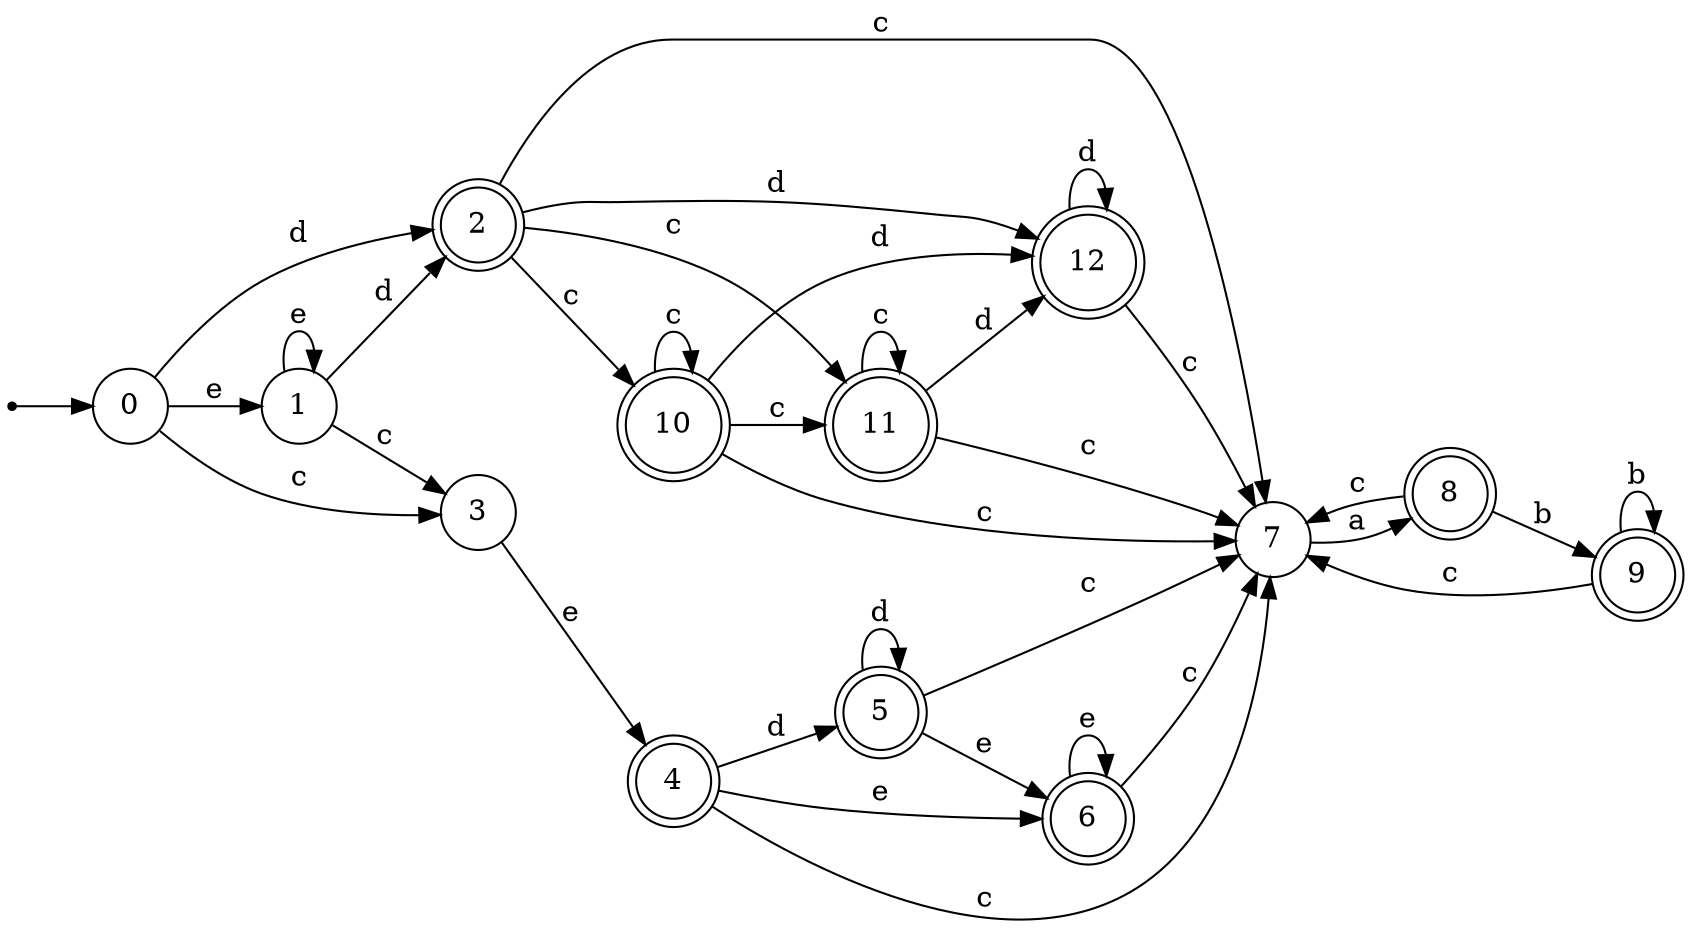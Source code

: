 digraph finite_state_machine {
rankdir=LR;
size="20,20";
node [shape = point]; "dummy0"
node [shape = circle]; "0";
"dummy0" -> "0";
node [shape = circle]; "1";
node [shape = doublecircle]; "2";node [shape = circle]; "3";
node [shape = doublecircle]; "4";node [shape = doublecircle]; "5";node [shape = doublecircle]; "6";node [shape = circle]; "7";
node [shape = doublecircle]; "8";node [shape = doublecircle]; "9";node [shape = doublecircle]; "10";node [shape = doublecircle]; "11";node [shape = doublecircle]; "12";"0" -> "1" [label = "e"];
 "0" -> "2" [label = "d"];
 "0" -> "3" [label = "c"];
 "3" -> "4" [label = "e"];
 "4" -> "5" [label = "d"];
 "4" -> "6" [label = "e"];
 "4" -> "7" [label = "c"];
 "7" -> "8" [label = "a"];
 "8" -> "7" [label = "c"];
 "8" -> "9" [label = "b"];
 "9" -> "9" [label = "b"];
 "9" -> "7" [label = "c"];
 "6" -> "6" [label = "e"];
 "6" -> "7" [label = "c"];
 "5" -> "5" [label = "d"];
 "5" -> "6" [label = "e"];
 "5" -> "7" [label = "c"];
 "2" -> "10" [label = "c"];
 "2" -> "11" [label = "c"];
 "2" -> "7" [label = "c"];
 "2" -> "12" [label = "d"];
 "12" -> "12" [label = "d"];
 "12" -> "7" [label = "c"];
 "11" -> "11" [label = "c"];
 "11" -> "7" [label = "c"];
 "11" -> "12" [label = "d"];
 "10" -> "10" [label = "c"];
 "10" -> "11" [label = "c"];
 "10" -> "7" [label = "c"];
 "10" -> "12" [label = "d"];
 "1" -> "1" [label = "e"];
 "1" -> "2" [label = "d"];
 "1" -> "3" [label = "c"];
 }
